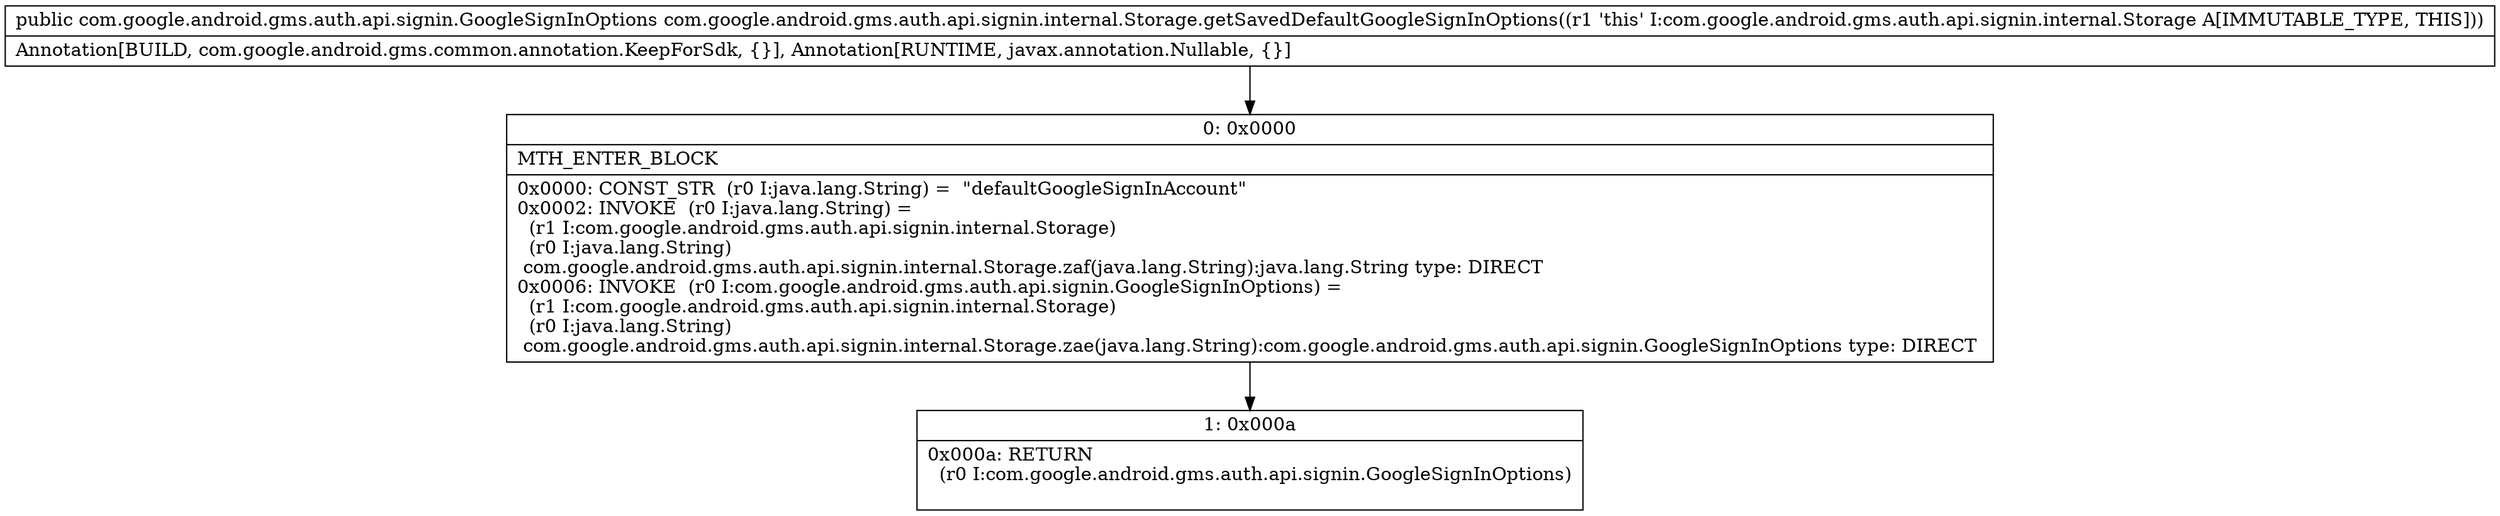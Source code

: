 digraph "CFG forcom.google.android.gms.auth.api.signin.internal.Storage.getSavedDefaultGoogleSignInOptions()Lcom\/google\/android\/gms\/auth\/api\/signin\/GoogleSignInOptions;" {
Node_0 [shape=record,label="{0\:\ 0x0000|MTH_ENTER_BLOCK\l|0x0000: CONST_STR  (r0 I:java.lang.String) =  \"defaultGoogleSignInAccount\" \l0x0002: INVOKE  (r0 I:java.lang.String) = \l  (r1 I:com.google.android.gms.auth.api.signin.internal.Storage)\l  (r0 I:java.lang.String)\l com.google.android.gms.auth.api.signin.internal.Storage.zaf(java.lang.String):java.lang.String type: DIRECT \l0x0006: INVOKE  (r0 I:com.google.android.gms.auth.api.signin.GoogleSignInOptions) = \l  (r1 I:com.google.android.gms.auth.api.signin.internal.Storage)\l  (r0 I:java.lang.String)\l com.google.android.gms.auth.api.signin.internal.Storage.zae(java.lang.String):com.google.android.gms.auth.api.signin.GoogleSignInOptions type: DIRECT \l}"];
Node_1 [shape=record,label="{1\:\ 0x000a|0x000a: RETURN  \l  (r0 I:com.google.android.gms.auth.api.signin.GoogleSignInOptions)\l \l}"];
MethodNode[shape=record,label="{public com.google.android.gms.auth.api.signin.GoogleSignInOptions com.google.android.gms.auth.api.signin.internal.Storage.getSavedDefaultGoogleSignInOptions((r1 'this' I:com.google.android.gms.auth.api.signin.internal.Storage A[IMMUTABLE_TYPE, THIS]))  | Annotation[BUILD, com.google.android.gms.common.annotation.KeepForSdk, \{\}], Annotation[RUNTIME, javax.annotation.Nullable, \{\}]\l}"];
MethodNode -> Node_0;
Node_0 -> Node_1;
}

